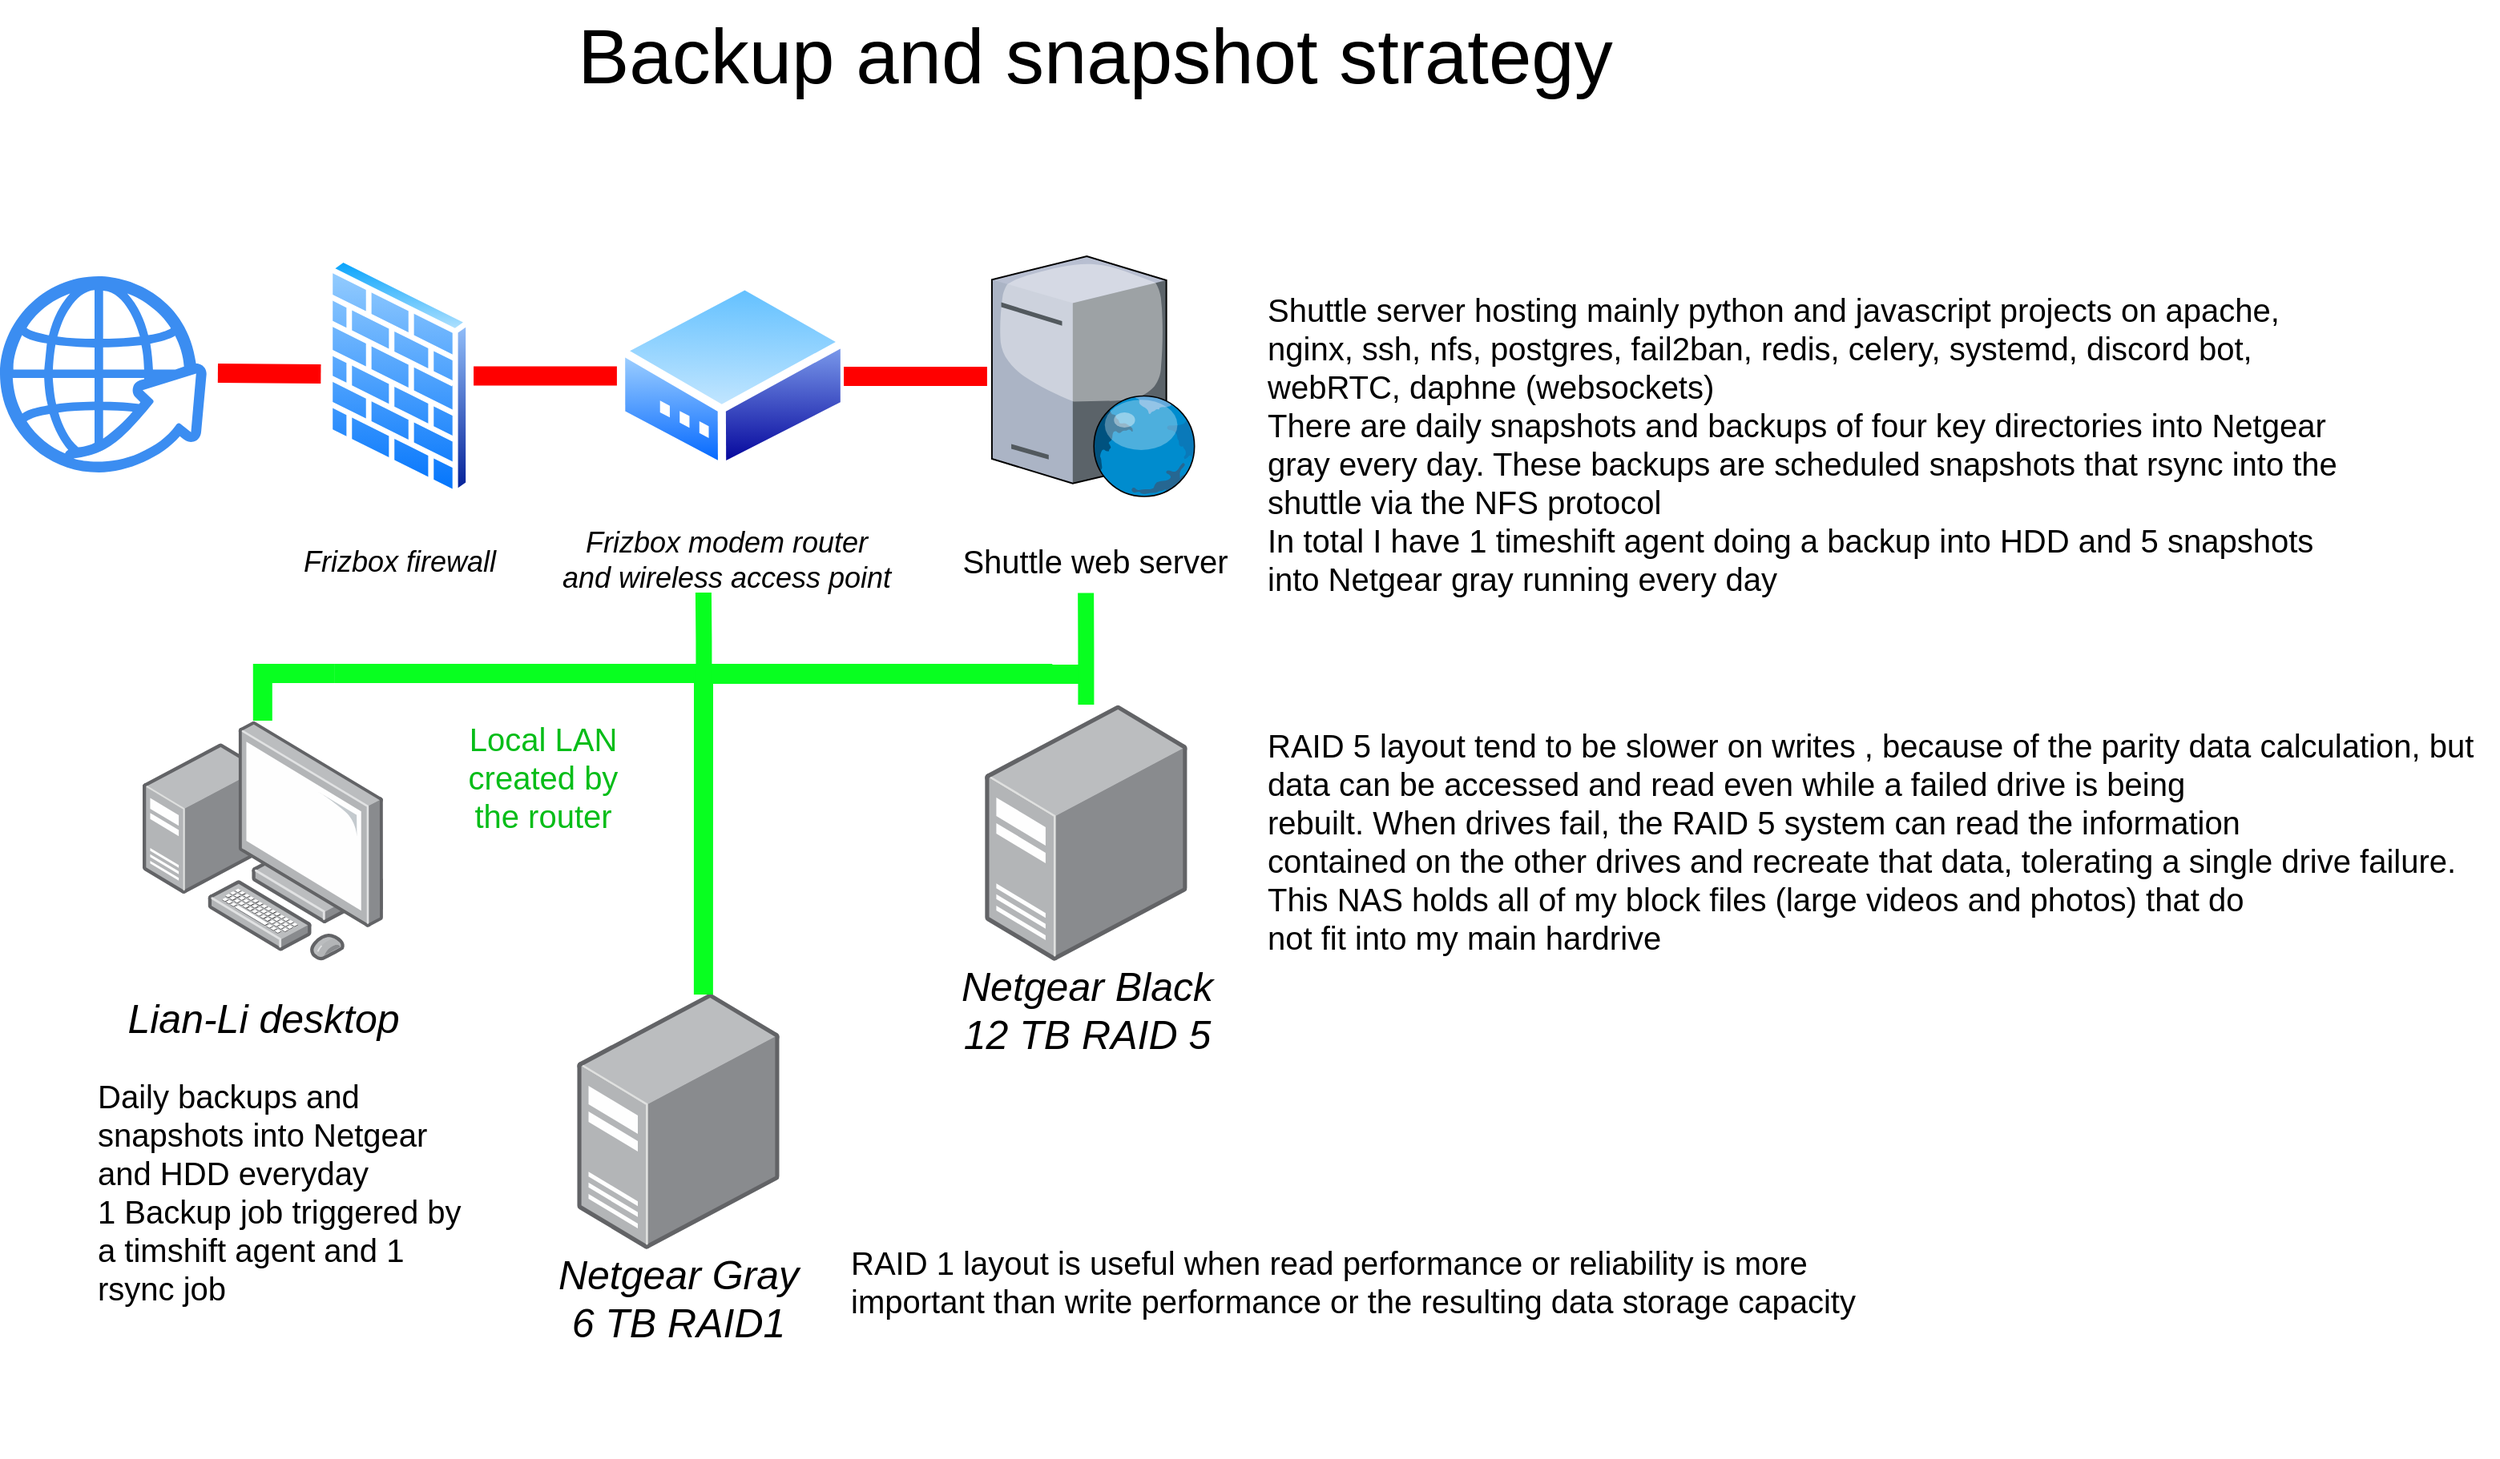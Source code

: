 <mxfile version="20.8.16" type="github">
  <diagram name="Page-1" id="6X-WFrr9iym6pTOmZrIH">
    <mxGraphModel dx="2263" dy="1277" grid="1" gridSize="10" guides="1" tooltips="1" connect="1" arrows="1" fold="1" page="1" pageScale="1" pageWidth="850" pageHeight="1100" math="0" shadow="0">
      <root>
        <mxCell id="0" />
        <mxCell id="1" parent="0" />
        <mxCell id="-eqFP2rU3eeV0thoWfOZ-1" value="" style="points=[];aspect=fixed;html=1;align=center;shadow=0;dashed=0;image;image=img/lib/allied_telesis/computer_and_terminals/Server_Desktop.svg;" vertex="1" parent="1">
          <mxGeometry x="714.59" y="470" width="126.22" height="160" as="geometry" />
        </mxCell>
        <mxCell id="-eqFP2rU3eeV0thoWfOZ-2" value="&lt;div&gt;&lt;font style=&quot;font-size: 25px;&quot;&gt;&lt;i&gt;&lt;font style=&quot;font-size: 25px;&quot;&gt;Netgear Black&lt;/font&gt;&lt;/i&gt;&lt;/font&gt;&lt;/div&gt;&lt;div&gt;&lt;font style=&quot;font-size: 25px;&quot;&gt;&lt;i&gt;&lt;font style=&quot;font-size: 25px;&quot;&gt;12 TB RAID 5&lt;br&gt;&lt;/font&gt;&lt;/i&gt;&lt;/font&gt;&lt;/div&gt;" style="text;html=1;align=center;verticalAlign=middle;resizable=0;points=[];autosize=1;strokeColor=none;fillColor=none;" vertex="1" parent="1">
          <mxGeometry x="687.7" y="620" width="180" height="80" as="geometry" />
        </mxCell>
        <mxCell id="-eqFP2rU3eeV0thoWfOZ-3" value="" style="points=[];aspect=fixed;html=1;align=center;shadow=0;dashed=0;image;image=img/lib/allied_telesis/computer_and_terminals/Server_Desktop.svg;" vertex="1" parent="1">
          <mxGeometry x="460.13" y="650" width="126.22" height="160" as="geometry" />
        </mxCell>
        <mxCell id="-eqFP2rU3eeV0thoWfOZ-4" value="&lt;div&gt;&lt;font style=&quot;font-size: 25px;&quot;&gt;&lt;i&gt;&lt;font style=&quot;font-size: 25px;&quot;&gt;Netgear Gray&lt;/font&gt;&lt;/i&gt;&lt;/font&gt;&lt;/div&gt;&lt;div&gt;&lt;font style=&quot;font-size: 25px;&quot;&gt;&lt;i&gt;&lt;font style=&quot;font-size: 25px;&quot;&gt;6 TB RAID1&lt;br&gt;&lt;/font&gt;&lt;/i&gt;&lt;/font&gt;&lt;/div&gt;" style="text;html=1;align=center;verticalAlign=middle;resizable=0;points=[];autosize=1;strokeColor=none;fillColor=none;" vertex="1" parent="1">
          <mxGeometry x="438.24" y="800" width="170" height="80" as="geometry" />
        </mxCell>
        <mxCell id="-eqFP2rU3eeV0thoWfOZ-22" style="edgeStyle=orthogonalEdgeStyle;rounded=0;orthogonalLoop=1;jettySize=auto;html=1;fontSize=20;strokeWidth=12;strokeColor=#08FF20;endArrow=none;endFill=0;" edge="1" parent="1" source="-eqFP2rU3eeV0thoWfOZ-5" target="-eqFP2rU3eeV0thoWfOZ-21">
          <mxGeometry relative="1" as="geometry" />
        </mxCell>
        <mxCell id="-eqFP2rU3eeV0thoWfOZ-5" value="" style="points=[];aspect=fixed;html=1;align=center;shadow=0;dashed=0;image;image=img/lib/allied_telesis/computer_and_terminals/Personal_Computer_with_Server.svg;fontSize=25;" vertex="1" parent="1">
          <mxGeometry x="188.95" y="480" width="150" height="150" as="geometry" />
        </mxCell>
        <mxCell id="-eqFP2rU3eeV0thoWfOZ-7" value="" style="verticalLabelPosition=bottom;sketch=0;aspect=fixed;html=1;verticalAlign=top;strokeColor=none;align=center;outlineConnect=0;shape=mxgraph.citrix.web_server;fontSize=25;" vertex="1" parent="1">
          <mxGeometry x="718.95" y="190" width="127.5" height="150" as="geometry" />
        </mxCell>
        <mxCell id="-eqFP2rU3eeV0thoWfOZ-8" value="" style="aspect=fixed;perimeter=ellipsePerimeter;html=1;align=center;shadow=0;dashed=0;spacingTop=3;image;image=img/lib/active_directory/modem.svg;fontSize=25;" vertex="1" parent="1">
          <mxGeometry x="484.95" y="205" width="144.58" height="120" as="geometry" />
        </mxCell>
        <mxCell id="-eqFP2rU3eeV0thoWfOZ-9" value="" style="sketch=0;html=1;aspect=fixed;strokeColor=none;shadow=0;align=center;verticalAlign=top;fillColor=#3B8DF1;shape=mxgraph.gcp2.globe_world;fontSize=25;" vertex="1" parent="1">
          <mxGeometry x="100" y="202.5" width="128.95" height="122.5" as="geometry" />
        </mxCell>
        <mxCell id="-eqFP2rU3eeV0thoWfOZ-10" value="" style="aspect=fixed;perimeter=ellipsePerimeter;html=1;align=center;shadow=0;dashed=0;spacingTop=3;image;image=img/lib/active_directory/firewall.svg;fontSize=25;" vertex="1" parent="1">
          <mxGeometry x="303.2" y="190" width="91.5" height="150" as="geometry" />
        </mxCell>
        <mxCell id="-eqFP2rU3eeV0thoWfOZ-11" value="&lt;font style=&quot;font-size: 25px;&quot;&gt;&lt;i&gt;&lt;font style=&quot;font-size: 25px;&quot;&gt;Lian-Li desktop&lt;br&gt;&lt;/font&gt;&lt;/i&gt;&lt;/font&gt;" style="text;html=1;align=center;verticalAlign=middle;resizable=0;points=[];autosize=1;strokeColor=none;fillColor=none;" vertex="1" parent="1">
          <mxGeometry x="168.95" y="640" width="190" height="50" as="geometry" />
        </mxCell>
        <mxCell id="-eqFP2rU3eeV0thoWfOZ-12" value="&lt;font style=&quot;font-size: 18px;&quot;&gt;&lt;i&gt;&lt;font style=&quot;font-size: 18px;&quot;&gt;&lt;font style=&quot;font-size: 18px;&quot;&gt;Frizbox firewall&lt;/font&gt;&lt;br&gt;&lt;/font&gt;&lt;/i&gt;&lt;/font&gt;" style="text;html=1;align=center;verticalAlign=middle;resizable=0;points=[];autosize=1;strokeColor=none;fillColor=none;" vertex="1" parent="1">
          <mxGeometry x="278.95" y="361.25" width="140" height="40" as="geometry" />
        </mxCell>
        <mxCell id="-eqFP2rU3eeV0thoWfOZ-13" value="&lt;div style=&quot;font-size: 18px;&quot;&gt;&lt;font style=&quot;font-size: 18px;&quot;&gt;&lt;i&gt;&lt;font style=&quot;font-size: 18px;&quot;&gt;Frizbox modem router &lt;br&gt;&lt;/font&gt;&lt;/i&gt;&lt;/font&gt;&lt;/div&gt;&lt;div style=&quot;font-size: 18px;&quot;&gt;&lt;font style=&quot;font-size: 18px;&quot;&gt;&lt;i&gt;&lt;font style=&quot;font-size: 18px;&quot;&gt;and wireless access point&lt;br&gt;&lt;/font&gt;&lt;/i&gt;&lt;/font&gt;&lt;/div&gt;" style="text;html=1;align=center;verticalAlign=middle;resizable=0;points=[];autosize=1;strokeColor=none;fillColor=none;" vertex="1" parent="1">
          <mxGeometry x="438.24" y="350" width="230" height="60" as="geometry" />
        </mxCell>
        <mxCell id="-eqFP2rU3eeV0thoWfOZ-15" value="&lt;font style=&quot;font-size: 20px;&quot;&gt;Shuttle web server&lt;/font&gt;" style="text;html=1;align=center;verticalAlign=middle;resizable=0;points=[];autosize=1;strokeColor=none;fillColor=none;" vertex="1" parent="1">
          <mxGeometry x="687.7" y="360" width="190" height="40" as="geometry" />
        </mxCell>
        <mxCell id="-eqFP2rU3eeV0thoWfOZ-16" value="RAID 5 layout tend to be slower on writes , because of the parity data calculation, but &lt;br&gt;data can be accessed and read even while a failed drive is being &lt;br&gt;rebuilt. When drives fail, the RAID 5 system can read the information &lt;br&gt;contained on the other drives and recreate that data, tolerating a single drive failure.&lt;div&gt;This NAS holds all of my block files (large videos and photos) that do &lt;br&gt;&lt;/div&gt;&lt;div&gt;not fit into my main hardrive&lt;br&gt;&lt;/div&gt;" style="text;html=1;align=left;verticalAlign=middle;resizable=0;points=[];autosize=1;fontSize=20;rounded=0;" vertex="1" parent="1">
          <mxGeometry x="888.95" y="475" width="770" height="160" as="geometry" />
        </mxCell>
        <mxCell id="-eqFP2rU3eeV0thoWfOZ-17" value="RAID 1 layout is useful when read performance or reliability is more important than write performance or the resulting data storage capacity" style="text;whiteSpace=wrap;html=1;fontSize=20;" vertex="1" parent="1">
          <mxGeometry x="628.95" y="800" width="670.71" height="68" as="geometry" />
        </mxCell>
        <mxCell id="-eqFP2rU3eeV0thoWfOZ-21" value="" style="line;strokeWidth=12;rotatable=0;dashed=0;labelPosition=right;align=left;verticalAlign=middle;spacingTop=0;spacingLeft=6;points=[];portConstraint=eastwest;rounded=0;sketch=0;fontSize=20;strokeColor=#08FF20;" vertex="1" parent="1">
          <mxGeometry x="308.95" y="431" width="447.71" height="39" as="geometry" />
        </mxCell>
        <mxCell id="-eqFP2rU3eeV0thoWfOZ-23" style="edgeStyle=orthogonalEdgeStyle;rounded=0;orthogonalLoop=1;jettySize=auto;html=1;fontSize=20;strokeWidth=12;strokeColor=#08FF20;endArrow=none;endFill=0;" edge="1" parent="1">
          <mxGeometry relative="1" as="geometry">
            <mxPoint x="538.95" y="651" as="sourcePoint" />
            <mxPoint x="778.95" y="451" as="targetPoint" />
            <Array as="points">
              <mxPoint x="538.95" y="451" />
            </Array>
          </mxGeometry>
        </mxCell>
        <mxCell id="-eqFP2rU3eeV0thoWfOZ-25" style="edgeStyle=orthogonalEdgeStyle;rounded=0;orthogonalLoop=1;jettySize=auto;html=1;fontSize=20;strokeWidth=10;strokeColor=#08FF20;endArrow=none;endFill=0;entryX=0.473;entryY=1.007;entryDx=0;entryDy=0;entryPerimeter=0;" edge="1" parent="1" source="-eqFP2rU3eeV0thoWfOZ-1" target="-eqFP2rU3eeV0thoWfOZ-15">
          <mxGeometry relative="1" as="geometry">
            <mxPoint x="776.95" y="450" as="sourcePoint" />
            <mxPoint x="776.95" y="410" as="targetPoint" />
            <Array as="points" />
          </mxGeometry>
        </mxCell>
        <mxCell id="-eqFP2rU3eeV0thoWfOZ-26" style="edgeStyle=orthogonalEdgeStyle;rounded=0;orthogonalLoop=1;jettySize=auto;html=1;fontSize=20;strokeWidth=10;strokeColor=#08FF20;endArrow=none;endFill=0;" edge="1" parent="1">
          <mxGeometry relative="1" as="geometry">
            <mxPoint x="539.24" y="460" as="sourcePoint" />
            <mxPoint x="538.95" y="399.999" as="targetPoint" />
            <Array as="points">
              <mxPoint x="539.24" y="430" />
              <mxPoint x="539.24" y="430" />
            </Array>
          </mxGeometry>
        </mxCell>
        <mxCell id="-eqFP2rU3eeV0thoWfOZ-27" value="&lt;font color=&quot;#06BD18&quot;&gt;Local LAN created by the router &lt;/font&gt;" style="text;html=1;strokeColor=none;fillColor=none;align=center;verticalAlign=middle;whiteSpace=wrap;rounded=0;fontSize=20;" vertex="1" parent="1">
          <mxGeometry x="378.95" y="500" width="120" height="30" as="geometry" />
        </mxCell>
        <mxCell id="-eqFP2rU3eeV0thoWfOZ-28" value="" style="endArrow=none;html=1;rounded=0;strokeColor=#FF0000;strokeWidth=12;fontSize=20;fontColor=#06BD18;exitX=1;exitY=0.5;exitDx=0;exitDy=0;" edge="1" parent="1">
          <mxGeometry width="50" height="50" relative="1" as="geometry">
            <mxPoint x="626.53" y="265" as="sourcePoint" />
            <mxPoint x="715.95" y="265" as="targetPoint" />
          </mxGeometry>
        </mxCell>
        <mxCell id="-eqFP2rU3eeV0thoWfOZ-29" value="" style="endArrow=none;html=1;rounded=0;strokeColor=#FF0000;strokeWidth=12;fontSize=20;fontColor=#06BD18;exitX=1;exitY=0.5;exitDx=0;exitDy=0;" edge="1" parent="1">
          <mxGeometry width="50" height="50" relative="1" as="geometry">
            <mxPoint x="395.53" y="264.71" as="sourcePoint" />
            <mxPoint x="484.95" y="264.71" as="targetPoint" />
          </mxGeometry>
        </mxCell>
        <mxCell id="-eqFP2rU3eeV0thoWfOZ-30" value="" style="endArrow=none;html=1;rounded=0;strokeColor=#FF0000;strokeWidth=12;fontSize=20;fontColor=#06BD18;" edge="1" parent="1">
          <mxGeometry width="50" height="50" relative="1" as="geometry">
            <mxPoint x="235.95" y="263" as="sourcePoint" />
            <mxPoint x="300.2" y="263.46" as="targetPoint" />
          </mxGeometry>
        </mxCell>
        <mxCell id="-eqFP2rU3eeV0thoWfOZ-31" value="&lt;div&gt;Shuttle server hosting mainly python and javascript projects on apache, nginx, ssh, nfs, postgres, fail2ban, redis, celery, systemd, discord bot, webRTC, daphne (websockets)&lt;/div&gt;&lt;div&gt;There are daily snapshots and backups of four key directories into Netgear gray every day. These backups are scheduled snapshots that rsync into the shuttle via the NFS protocol&lt;/div&gt;&lt;div&gt;In total I have 1 timeshift agent doing a backup into HDD and 5 snapshots into Netgear gray running every day&lt;br&gt;&lt;/div&gt;&lt;div&gt;&lt;br&gt;&lt;/div&gt;" style="text;whiteSpace=wrap;html=1;fontSize=20;" vertex="1" parent="1">
          <mxGeometry x="888.95" y="205" width="670.71" height="169" as="geometry" />
        </mxCell>
        <mxCell id="-eqFP2rU3eeV0thoWfOZ-33" value="&lt;div&gt;Daily backups and snapshots into Netgear and HDD everyday &lt;br&gt;&lt;/div&gt;&lt;div&gt;1 Backup job triggered by a timshift agent and 1 rsync job&lt;br&gt;&lt;/div&gt;" style="text;whiteSpace=wrap;html=1;fontSize=20;" vertex="1" parent="1">
          <mxGeometry x="158.95" y="696" width="228.82" height="244" as="geometry" />
        </mxCell>
        <mxCell id="-eqFP2rU3eeV0thoWfOZ-34" value="&lt;font style=&quot;font-size: 48px;&quot; color=&quot;#000000&quot;&gt;Backup and snapshot strategy&lt;/font&gt;" style="text;html=1;align=center;verticalAlign=middle;resizable=0;points=[];autosize=1;strokeColor=none;fillColor=none;fontSize=20;fontColor=#06BD18;" vertex="1" parent="1">
          <mxGeometry x="448.24" y="30" width="670" height="70" as="geometry" />
        </mxCell>
      </root>
    </mxGraphModel>
  </diagram>
</mxfile>
